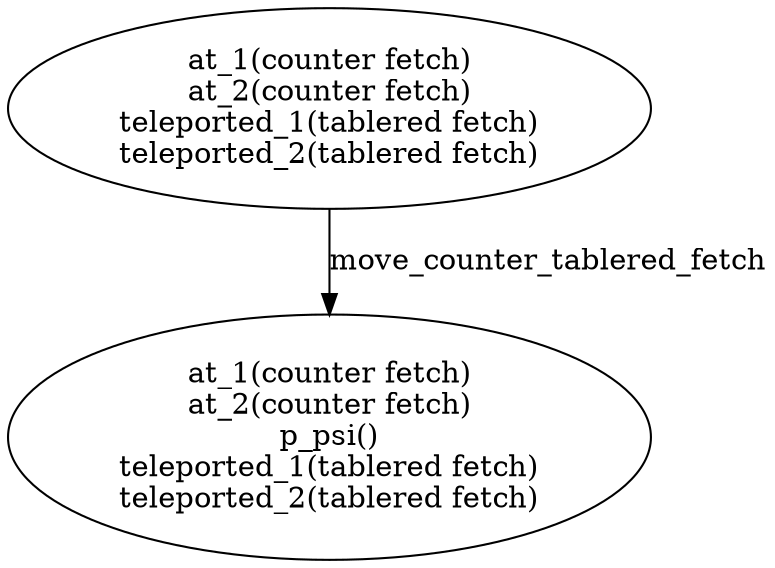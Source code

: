 strict digraph  {
1 [label="at_1(counter fetch)\nat_2(counter fetch)\nteleported_1(tablered fetch)\nteleported_2(tablered fetch)"];
2 [label="at_1(counter fetch)\nat_2(counter fetch)\np_psi()\nteleported_1(tablered fetch)\nteleported_2(tablered fetch)"];
1 -> 2  [label=move_counter_tablered_fetch];
}
